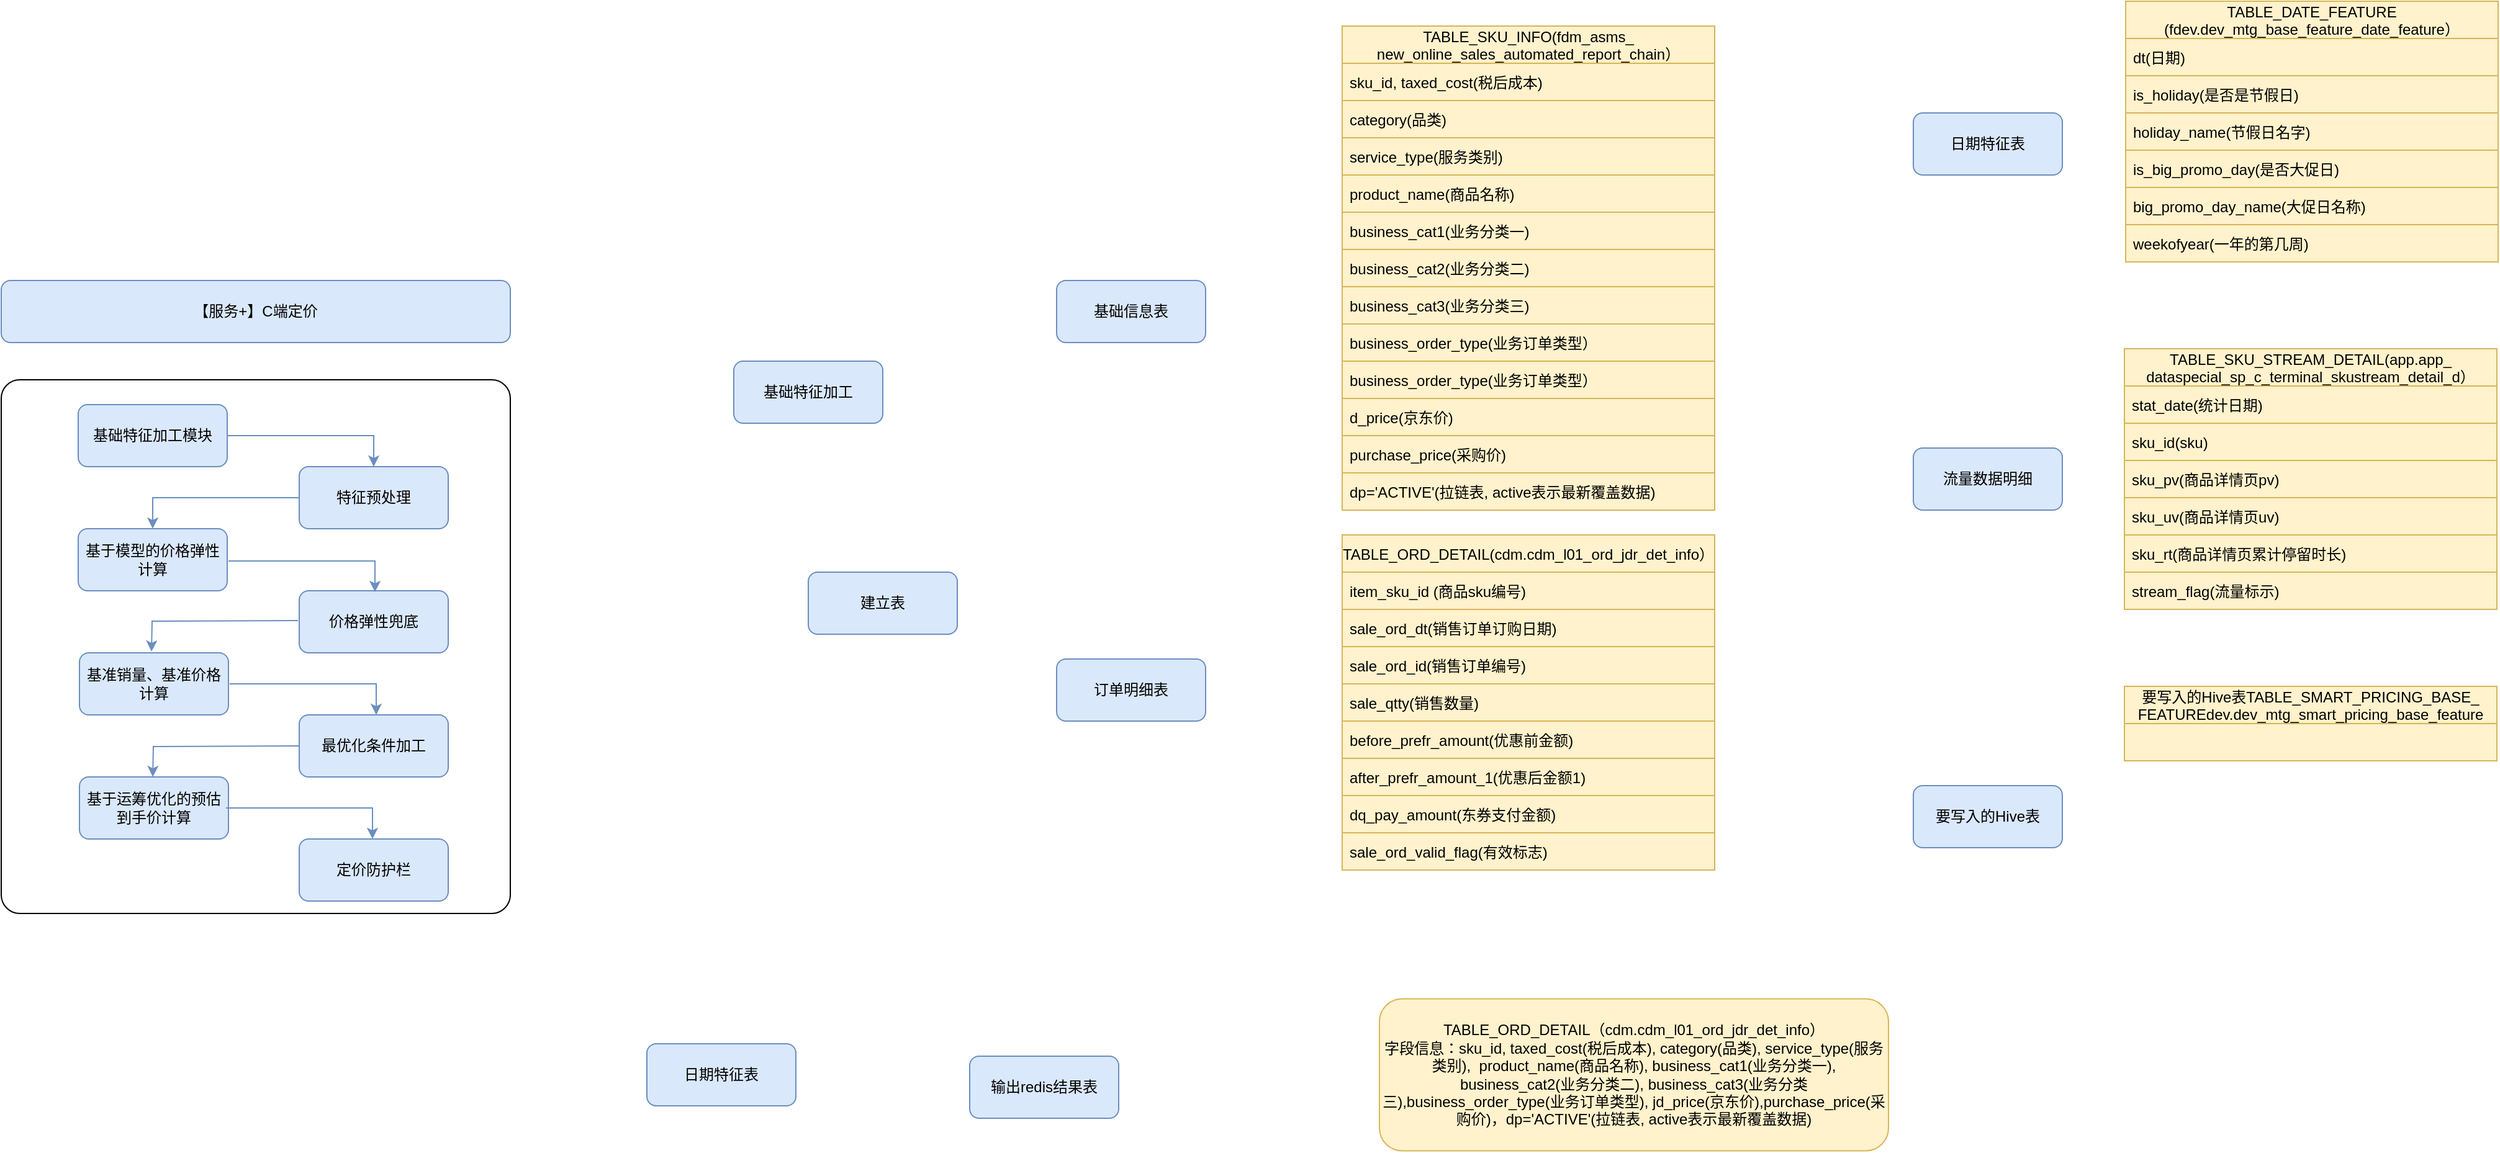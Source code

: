 <mxfile version="20.2.2" type="github">
  <diagram id="rA9bU17HEviZACzT6Bla" name="第 1 页">
    <mxGraphModel dx="1289" dy="2186" grid="1" gridSize="10" guides="1" tooltips="1" connect="1" arrows="1" fold="1" page="1" pageScale="1" pageWidth="827" pageHeight="1169" math="0" shadow="0">
      <root>
        <mxCell id="0" />
        <mxCell id="1" parent="0" />
        <mxCell id="YSsGzf-YjxrV3LL6Vg0g-29" value="" style="rounded=1;whiteSpace=wrap;html=1;enumerate=0;portConstraintRotation=1;fillStyle=auto;absoluteArcSize=1;arcSize=30;imageWidth=24;" parent="1" vertex="1">
          <mxGeometry x="50" y="155" width="410" height="430" as="geometry" />
        </mxCell>
        <mxCell id="YSsGzf-YjxrV3LL6Vg0g-1" value="基础特征加工模块" style="rounded=1;whiteSpace=wrap;html=1;fillColor=#dae8fc;strokeColor=#6c8ebf;" parent="1" vertex="1">
          <mxGeometry x="112" y="175" width="120" height="50" as="geometry" />
        </mxCell>
        <mxCell id="YSsGzf-YjxrV3LL6Vg0g-2" value="特征预处理" style="rounded=1;whiteSpace=wrap;html=1;fillColor=#dae8fc;strokeColor=#6c8ebf;" parent="1" vertex="1">
          <mxGeometry x="290" y="225" width="120" height="50" as="geometry" />
        </mxCell>
        <mxCell id="YSsGzf-YjxrV3LL6Vg0g-3" value="基于模型的价格弹性计算" style="rounded=1;whiteSpace=wrap;html=1;fillColor=#dae8fc;strokeColor=#6c8ebf;" parent="1" vertex="1">
          <mxGeometry x="112" y="275" width="120" height="50" as="geometry" />
        </mxCell>
        <mxCell id="YSsGzf-YjxrV3LL6Vg0g-4" value="价格弹性兜底" style="rounded=1;whiteSpace=wrap;html=1;fillColor=#dae8fc;strokeColor=#6c8ebf;" parent="1" vertex="1">
          <mxGeometry x="290" y="325" width="120" height="50" as="geometry" />
        </mxCell>
        <mxCell id="YSsGzf-YjxrV3LL6Vg0g-5" value="基准销量、基准价格计算" style="rounded=1;whiteSpace=wrap;html=1;fillColor=#dae8fc;strokeColor=#6c8ebf;" parent="1" vertex="1">
          <mxGeometry x="113" y="375" width="120" height="50" as="geometry" />
        </mxCell>
        <mxCell id="YSsGzf-YjxrV3LL6Vg0g-6" value="最优化条件加工" style="rounded=1;whiteSpace=wrap;html=1;fillColor=#dae8fc;strokeColor=#6c8ebf;" parent="1" vertex="1">
          <mxGeometry x="290" y="425" width="120" height="50" as="geometry" />
        </mxCell>
        <mxCell id="YSsGzf-YjxrV3LL6Vg0g-7" value="基于运筹优化的预估到手价计算" style="rounded=1;whiteSpace=wrap;html=1;fillColor=#dae8fc;strokeColor=#6c8ebf;" parent="1" vertex="1">
          <mxGeometry x="113" y="475" width="120" height="50" as="geometry" />
        </mxCell>
        <mxCell id="YSsGzf-YjxrV3LL6Vg0g-8" value="定价防护栏" style="rounded=1;whiteSpace=wrap;html=1;fillColor=#dae8fc;strokeColor=#6c8ebf;" parent="1" vertex="1">
          <mxGeometry x="290" y="525" width="120" height="50" as="geometry" />
        </mxCell>
        <mxCell id="YSsGzf-YjxrV3LL6Vg0g-9" value="【服务+】C端定价" style="rounded=1;whiteSpace=wrap;html=1;fillColor=#dae8fc;strokeColor=#6c8ebf;" parent="1" vertex="1">
          <mxGeometry x="50" y="75" width="410" height="50" as="geometry" />
        </mxCell>
        <mxCell id="YSsGzf-YjxrV3LL6Vg0g-17" value="" style="endArrow=classic;html=1;rounded=0;exitX=1;exitY=0.5;exitDx=0;exitDy=0;edgeStyle=orthogonalEdgeStyle;entryX=0.5;entryY=0;entryDx=0;entryDy=0;strokeColor=#6c8ebf;fillColor=#dae8fc;" parent="1" source="YSsGzf-YjxrV3LL6Vg0g-1" target="YSsGzf-YjxrV3LL6Vg0g-2" edge="1">
          <mxGeometry width="50" height="50" relative="1" as="geometry">
            <mxPoint x="233.0" y="65.0" as="sourcePoint" />
            <mxPoint x="350" y="215" as="targetPoint" />
            <Array as="points">
              <mxPoint x="350" y="200" />
            </Array>
          </mxGeometry>
        </mxCell>
        <mxCell id="YSsGzf-YjxrV3LL6Vg0g-18" value="" style="endArrow=classic;html=1;rounded=0;exitX=1;exitY=0.5;exitDx=0;exitDy=0;edgeStyle=orthogonalEdgeStyle;entryX=0.5;entryY=0;entryDx=0;entryDy=0;strokeColor=#6c8ebf;fillColor=#dae8fc;" parent="1" edge="1">
          <mxGeometry width="50" height="50" relative="1" as="geometry">
            <mxPoint x="234.0" y="400" as="sourcePoint" />
            <mxPoint x="352" y="425" as="targetPoint" />
            <Array as="points">
              <mxPoint x="352" y="400" />
            </Array>
          </mxGeometry>
        </mxCell>
        <mxCell id="YSsGzf-YjxrV3LL6Vg0g-19" value="" style="endArrow=classic;html=1;rounded=0;exitX=1;exitY=0.5;exitDx=0;exitDy=0;edgeStyle=orthogonalEdgeStyle;entryX=0.5;entryY=0;entryDx=0;entryDy=0;strokeColor=#6c8ebf;fillColor=#dae8fc;" parent="1" edge="1">
          <mxGeometry width="50" height="50" relative="1" as="geometry">
            <mxPoint x="233.0" y="301" as="sourcePoint" />
            <mxPoint x="351" y="326" as="targetPoint" />
            <Array as="points">
              <mxPoint x="351" y="301" />
            </Array>
          </mxGeometry>
        </mxCell>
        <mxCell id="YSsGzf-YjxrV3LL6Vg0g-21" value="" style="endArrow=classic;html=1;rounded=0;entryX=0.5;entryY=0;entryDx=0;entryDy=0;exitX=0;exitY=0.5;exitDx=0;exitDy=0;edgeStyle=orthogonalEdgeStyle;strokeColor=#6c8ebf;fillColor=#dae8fc;" parent="1" source="YSsGzf-YjxrV3LL6Vg0g-2" target="YSsGzf-YjxrV3LL6Vg0g-3" edge="1">
          <mxGeometry width="50" height="50" relative="1" as="geometry">
            <mxPoint y="310" as="sourcePoint" />
            <mxPoint x="122.0" y="310" as="targetPoint" />
          </mxGeometry>
        </mxCell>
        <mxCell id="YSsGzf-YjxrV3LL6Vg0g-22" value="" style="endArrow=classic;html=1;rounded=0;entryX=0.5;entryY=0;entryDx=0;entryDy=0;exitX=0;exitY=0.5;exitDx=0;exitDy=0;edgeStyle=orthogonalEdgeStyle;strokeColor=#6c8ebf;fillColor=#dae8fc;" parent="1" edge="1">
          <mxGeometry width="50" height="50" relative="1" as="geometry">
            <mxPoint x="289" y="349" as="sourcePoint" />
            <mxPoint x="171.0" y="374" as="targetPoint" />
          </mxGeometry>
        </mxCell>
        <mxCell id="YSsGzf-YjxrV3LL6Vg0g-23" value="" style="endArrow=classic;html=1;rounded=0;entryX=0.5;entryY=0;entryDx=0;entryDy=0;exitX=0;exitY=0.5;exitDx=0;exitDy=0;edgeStyle=orthogonalEdgeStyle;strokeColor=#6c8ebf;fillColor=#dae8fc;" parent="1" edge="1">
          <mxGeometry width="50" height="50" relative="1" as="geometry">
            <mxPoint x="290" y="450" as="sourcePoint" />
            <mxPoint x="172.0" y="475" as="targetPoint" />
          </mxGeometry>
        </mxCell>
        <mxCell id="YSsGzf-YjxrV3LL6Vg0g-25" value="" style="endArrow=classic;html=1;rounded=0;exitX=1;exitY=0.5;exitDx=0;exitDy=0;edgeStyle=orthogonalEdgeStyle;entryX=0.5;entryY=0;entryDx=0;entryDy=0;strokeColor=#6c8ebf;fillColor=#dae8fc;" parent="1" edge="1">
          <mxGeometry width="50" height="50" relative="1" as="geometry">
            <mxPoint x="231" y="500" as="sourcePoint" />
            <mxPoint x="349" y="525" as="targetPoint" />
            <Array as="points">
              <mxPoint x="349" y="500" />
            </Array>
          </mxGeometry>
        </mxCell>
        <mxCell id="k1O9Revn7S_Qjva8WgIn-1" value="基础特征加工" style="rounded=1;whiteSpace=wrap;html=1;fillColor=#dae8fc;strokeColor=#6c8ebf;" vertex="1" parent="1">
          <mxGeometry x="640" y="140" width="120" height="50" as="geometry" />
        </mxCell>
        <mxCell id="k1O9Revn7S_Qjva8WgIn-2" value="建立表" style="rounded=1;whiteSpace=wrap;html=1;fillColor=#dae8fc;strokeColor=#6c8ebf;" vertex="1" parent="1">
          <mxGeometry x="700" y="310" width="120" height="50" as="geometry" />
        </mxCell>
        <mxCell id="k1O9Revn7S_Qjva8WgIn-3" value="订单明细表" style="rounded=1;whiteSpace=wrap;html=1;fillColor=#dae8fc;strokeColor=#6c8ebf;" vertex="1" parent="1">
          <mxGeometry x="900" y="380" width="120" height="50" as="geometry" />
        </mxCell>
        <mxCell id="k1O9Revn7S_Qjva8WgIn-5" value="基础信息表" style="rounded=1;whiteSpace=wrap;html=1;fillColor=#dae8fc;strokeColor=#6c8ebf;" vertex="1" parent="1">
          <mxGeometry x="900" y="75" width="120" height="50" as="geometry" />
        </mxCell>
        <mxCell id="k1O9Revn7S_Qjva8WgIn-6" value="日期特征表" style="rounded=1;whiteSpace=wrap;html=1;fillColor=#dae8fc;strokeColor=#6c8ebf;" vertex="1" parent="1">
          <mxGeometry x="1590" y="-60" width="120" height="50" as="geometry" />
        </mxCell>
        <mxCell id="k1O9Revn7S_Qjva8WgIn-7" value="日期特征表" style="rounded=1;whiteSpace=wrap;html=1;fillColor=#dae8fc;strokeColor=#6c8ebf;" vertex="1" parent="1">
          <mxGeometry x="570" y="690" width="120" height="50" as="geometry" />
        </mxCell>
        <mxCell id="k1O9Revn7S_Qjva8WgIn-8" value="输出redis结果表" style="rounded=1;whiteSpace=wrap;html=1;fillColor=#dae8fc;strokeColor=#6c8ebf;" vertex="1" parent="1">
          <mxGeometry x="830" y="700" width="120" height="50" as="geometry" />
        </mxCell>
        <mxCell id="k1O9Revn7S_Qjva8WgIn-9" value="TABLE_ORD_DETAIL（cdm.cdm_l01_ord_jdr_det_info）&lt;br&gt;字段信息：sku_id,&amp;nbsp;taxed_cost(税后成本),&amp;nbsp;category(品类),&amp;nbsp;service_type(服务类别),&amp;nbsp; product_name(商品名称),&amp;nbsp;business_cat1(业务分类一),&lt;br&gt;business_cat2(业务分类二),&amp;nbsp;business_cat3(业务分类三),business_order_type(业务订单类型),&amp;nbsp;jd_price(京东价),purchase_price(采购价)，dp=&#39;ACTIVE&#39;(拉链表, active表示最新覆盖数据)" style="rounded=1;whiteSpace=wrap;html=1;fillColor=#fff2cc;strokeColor=#d6b656;" vertex="1" parent="1">
          <mxGeometry x="1160" y="653.75" width="410" height="122.5" as="geometry" />
        </mxCell>
        <mxCell id="k1O9Revn7S_Qjva8WgIn-10" value="TABLE_SKU_INFO(fdm_asms_&#xa;new_online_sales_automated_report_chain）" style="swimlane;fontStyle=0;childLayout=stackLayout;horizontal=1;startSize=30;horizontalStack=0;resizeParent=1;resizeParentMax=0;resizeLast=0;collapsible=1;marginBottom=0;fillColor=#fff2cc;strokeColor=#d6b656;" vertex="1" parent="1">
          <mxGeometry x="1130" y="-130" width="300" height="390" as="geometry">
            <mxRectangle x="1260" y="400" width="330" height="30" as="alternateBounds" />
          </mxGeometry>
        </mxCell>
        <mxCell id="k1O9Revn7S_Qjva8WgIn-11" value="sku_id, taxed_cost(税后成本)" style="text;strokeColor=#d6b656;fillColor=#fff2cc;align=left;verticalAlign=middle;spacingLeft=4;spacingRight=4;overflow=hidden;points=[[0,0.5],[1,0.5]];portConstraint=eastwest;rotatable=0;" vertex="1" parent="k1O9Revn7S_Qjva8WgIn-10">
          <mxGeometry y="30" width="300" height="30" as="geometry" />
        </mxCell>
        <mxCell id="k1O9Revn7S_Qjva8WgIn-12" value="category(品类)" style="text;strokeColor=#d6b656;fillColor=#fff2cc;align=left;verticalAlign=middle;spacingLeft=4;spacingRight=4;overflow=hidden;points=[[0,0.5],[1,0.5]];portConstraint=eastwest;rotatable=0;" vertex="1" parent="k1O9Revn7S_Qjva8WgIn-10">
          <mxGeometry y="60" width="300" height="30" as="geometry" />
        </mxCell>
        <mxCell id="k1O9Revn7S_Qjva8WgIn-13" value="service_type(服务类别)" style="text;strokeColor=#d6b656;fillColor=#fff2cc;align=left;verticalAlign=middle;spacingLeft=4;spacingRight=4;overflow=hidden;points=[[0,0.5],[1,0.5]];portConstraint=eastwest;rotatable=0;" vertex="1" parent="k1O9Revn7S_Qjva8WgIn-10">
          <mxGeometry y="90" width="300" height="30" as="geometry" />
        </mxCell>
        <mxCell id="k1O9Revn7S_Qjva8WgIn-20" value="product_name(商品名称)" style="text;strokeColor=#d6b656;fillColor=#fff2cc;align=left;verticalAlign=middle;spacingLeft=4;spacingRight=4;overflow=hidden;points=[[0,0.5],[1,0.5]];portConstraint=eastwest;rotatable=0;" vertex="1" parent="k1O9Revn7S_Qjva8WgIn-10">
          <mxGeometry y="120" width="300" height="30" as="geometry" />
        </mxCell>
        <mxCell id="k1O9Revn7S_Qjva8WgIn-21" value="business_cat1(业务分类一)" style="text;strokeColor=#d6b656;fillColor=#fff2cc;align=left;verticalAlign=middle;spacingLeft=4;spacingRight=4;overflow=hidden;points=[[0,0.5],[1,0.5]];portConstraint=eastwest;rotatable=0;" vertex="1" parent="k1O9Revn7S_Qjva8WgIn-10">
          <mxGeometry y="150" width="300" height="30" as="geometry" />
        </mxCell>
        <mxCell id="k1O9Revn7S_Qjva8WgIn-22" value="business_cat2(业务分类二)" style="text;strokeColor=#d6b656;fillColor=#fff2cc;align=left;verticalAlign=middle;spacingLeft=4;spacingRight=4;overflow=hidden;points=[[0,0.5],[1,0.5]];portConstraint=eastwest;rotatable=0;" vertex="1" parent="k1O9Revn7S_Qjva8WgIn-10">
          <mxGeometry y="180" width="300" height="30" as="geometry" />
        </mxCell>
        <mxCell id="k1O9Revn7S_Qjva8WgIn-23" value="business_cat3(业务分类三)" style="text;strokeColor=#d6b656;fillColor=#fff2cc;align=left;verticalAlign=middle;spacingLeft=4;spacingRight=4;overflow=hidden;points=[[0,0.5],[1,0.5]];portConstraint=eastwest;rotatable=0;" vertex="1" parent="k1O9Revn7S_Qjva8WgIn-10">
          <mxGeometry y="210" width="300" height="30" as="geometry" />
        </mxCell>
        <mxCell id="k1O9Revn7S_Qjva8WgIn-24" value="business_order_type(业务订单类型）" style="text;strokeColor=#d6b656;fillColor=#fff2cc;align=left;verticalAlign=middle;spacingLeft=4;spacingRight=4;overflow=hidden;points=[[0,0.5],[1,0.5]];portConstraint=eastwest;rotatable=0;" vertex="1" parent="k1O9Revn7S_Qjva8WgIn-10">
          <mxGeometry y="240" width="300" height="30" as="geometry" />
        </mxCell>
        <mxCell id="k1O9Revn7S_Qjva8WgIn-25" value="business_order_type(业务订单类型）" style="text;strokeColor=#d6b656;fillColor=#fff2cc;align=left;verticalAlign=middle;spacingLeft=4;spacingRight=4;overflow=hidden;points=[[0,0.5],[1,0.5]];portConstraint=eastwest;rotatable=0;" vertex="1" parent="k1O9Revn7S_Qjva8WgIn-10">
          <mxGeometry y="270" width="300" height="30" as="geometry" />
        </mxCell>
        <mxCell id="k1O9Revn7S_Qjva8WgIn-26" value="d_price(京东价)" style="text;strokeColor=#d6b656;fillColor=#fff2cc;align=left;verticalAlign=middle;spacingLeft=4;spacingRight=4;overflow=hidden;points=[[0,0.5],[1,0.5]];portConstraint=eastwest;rotatable=0;" vertex="1" parent="k1O9Revn7S_Qjva8WgIn-10">
          <mxGeometry y="300" width="300" height="30" as="geometry" />
        </mxCell>
        <mxCell id="k1O9Revn7S_Qjva8WgIn-27" value="purchase_price(采购价)" style="text;strokeColor=#d6b656;fillColor=#fff2cc;align=left;verticalAlign=middle;spacingLeft=4;spacingRight=4;overflow=hidden;points=[[0,0.5],[1,0.5]];portConstraint=eastwest;rotatable=0;" vertex="1" parent="k1O9Revn7S_Qjva8WgIn-10">
          <mxGeometry y="330" width="300" height="30" as="geometry" />
        </mxCell>
        <mxCell id="k1O9Revn7S_Qjva8WgIn-28" value="dp=&#39;ACTIVE&#39;(拉链表, active表示最新覆盖数据)" style="text;strokeColor=#d6b656;fillColor=#fff2cc;align=left;verticalAlign=middle;spacingLeft=4;spacingRight=4;overflow=hidden;points=[[0,0.5],[1,0.5]];portConstraint=eastwest;rotatable=0;" vertex="1" parent="k1O9Revn7S_Qjva8WgIn-10">
          <mxGeometry y="360" width="300" height="30" as="geometry" />
        </mxCell>
        <mxCell id="k1O9Revn7S_Qjva8WgIn-29" value="TABLE_ORD_DETAIL(cdm.cdm_l01_ord_jdr_det_info）" style="swimlane;fontStyle=0;childLayout=stackLayout;horizontal=1;startSize=30;horizontalStack=0;resizeParent=1;resizeParentMax=0;resizeLast=0;collapsible=1;marginBottom=0;fillColor=#fff2cc;strokeColor=#d6b656;" vertex="1" parent="1">
          <mxGeometry x="1130" y="280" width="300" height="270" as="geometry">
            <mxRectangle x="1130" y="280" width="330" height="30" as="alternateBounds" />
          </mxGeometry>
        </mxCell>
        <mxCell id="k1O9Revn7S_Qjva8WgIn-40" value="item_sku_id (商品sku编号)" style="text;strokeColor=#d6b656;fillColor=#fff2cc;align=left;verticalAlign=middle;spacingLeft=4;spacingRight=4;overflow=hidden;points=[[0,0.5],[1,0.5]];portConstraint=eastwest;rotatable=0;" vertex="1" parent="k1O9Revn7S_Qjva8WgIn-29">
          <mxGeometry y="30" width="300" height="30" as="geometry" />
        </mxCell>
        <mxCell id="k1O9Revn7S_Qjva8WgIn-49" value="sale_ord_dt(销售订单订购日期)" style="text;strokeColor=#d6b656;fillColor=#fff2cc;align=left;verticalAlign=middle;spacingLeft=4;spacingRight=4;overflow=hidden;points=[[0,0.5],[1,0.5]];portConstraint=eastwest;rotatable=0;" vertex="1" parent="k1O9Revn7S_Qjva8WgIn-29">
          <mxGeometry y="60" width="300" height="30" as="geometry" />
        </mxCell>
        <mxCell id="k1O9Revn7S_Qjva8WgIn-42" value="sale_ord_id(销售订单编号)" style="text;strokeColor=#d6b656;fillColor=#fff2cc;align=left;verticalAlign=middle;spacingLeft=4;spacingRight=4;overflow=hidden;points=[[0,0.5],[1,0.5]];portConstraint=eastwest;rotatable=0;" vertex="1" parent="k1O9Revn7S_Qjva8WgIn-29">
          <mxGeometry y="90" width="300" height="30" as="geometry" />
        </mxCell>
        <mxCell id="k1O9Revn7S_Qjva8WgIn-43" value="sale_qtty(销售数量)" style="text;strokeColor=#d6b656;fillColor=#fff2cc;align=left;verticalAlign=middle;spacingLeft=4;spacingRight=4;overflow=hidden;points=[[0,0.5],[1,0.5]];portConstraint=eastwest;rotatable=0;" vertex="1" parent="k1O9Revn7S_Qjva8WgIn-29">
          <mxGeometry y="120" width="300" height="30" as="geometry" />
        </mxCell>
        <mxCell id="k1O9Revn7S_Qjva8WgIn-44" value="before_prefr_amount(优惠前金额)" style="text;strokeColor=#d6b656;fillColor=#fff2cc;align=left;verticalAlign=middle;spacingLeft=4;spacingRight=4;overflow=hidden;points=[[0,0.5],[1,0.5]];portConstraint=eastwest;rotatable=0;" vertex="1" parent="k1O9Revn7S_Qjva8WgIn-29">
          <mxGeometry y="150" width="300" height="30" as="geometry" />
        </mxCell>
        <mxCell id="k1O9Revn7S_Qjva8WgIn-45" value="after_prefr_amount_1(优惠后金额1)" style="text;strokeColor=#d6b656;fillColor=#fff2cc;align=left;verticalAlign=middle;spacingLeft=4;spacingRight=4;overflow=hidden;points=[[0,0.5],[1,0.5]];portConstraint=eastwest;rotatable=0;" vertex="1" parent="k1O9Revn7S_Qjva8WgIn-29">
          <mxGeometry y="180" width="300" height="30" as="geometry" />
        </mxCell>
        <mxCell id="k1O9Revn7S_Qjva8WgIn-46" value="dq_pay_amount(东券支付金额)" style="text;strokeColor=#d6b656;fillColor=#fff2cc;align=left;verticalAlign=middle;spacingLeft=4;spacingRight=4;overflow=hidden;points=[[0,0.5],[1,0.5]];portConstraint=eastwest;rotatable=0;" vertex="1" parent="k1O9Revn7S_Qjva8WgIn-29">
          <mxGeometry y="210" width="300" height="30" as="geometry" />
        </mxCell>
        <mxCell id="k1O9Revn7S_Qjva8WgIn-48" value="sale_ord_valid_flag(有效标志)" style="text;strokeColor=#d6b656;fillColor=#fff2cc;align=left;verticalAlign=middle;spacingLeft=4;spacingRight=4;overflow=hidden;points=[[0,0.5],[1,0.5]];portConstraint=eastwest;rotatable=0;" vertex="1" parent="k1O9Revn7S_Qjva8WgIn-29">
          <mxGeometry y="240" width="300" height="30" as="geometry" />
        </mxCell>
        <mxCell id="k1O9Revn7S_Qjva8WgIn-50" value="TABLE_DATE_FEATURE&#xa;(fdev.dev_mtg_base_feature_date_feature）" style="swimlane;fontStyle=0;childLayout=stackLayout;horizontal=1;startSize=30;horizontalStack=0;resizeParent=1;resizeParentMax=0;resizeLast=0;collapsible=1;marginBottom=0;fillColor=#fff2cc;strokeColor=#d6b656;" vertex="1" parent="1">
          <mxGeometry x="1761" y="-150" width="300" height="210" as="geometry">
            <mxRectangle x="1260" y="400" width="330" height="30" as="alternateBounds" />
          </mxGeometry>
        </mxCell>
        <mxCell id="k1O9Revn7S_Qjva8WgIn-51" value="dt(日期)" style="text;strokeColor=#d6b656;fillColor=#fff2cc;align=left;verticalAlign=middle;spacingLeft=4;spacingRight=4;overflow=hidden;points=[[0,0.5],[1,0.5]];portConstraint=eastwest;rotatable=0;" vertex="1" parent="k1O9Revn7S_Qjva8WgIn-50">
          <mxGeometry y="30" width="300" height="30" as="geometry" />
        </mxCell>
        <mxCell id="k1O9Revn7S_Qjva8WgIn-63" value="is_holiday(是否是节假日)" style="text;strokeColor=#d6b656;fillColor=#fff2cc;align=left;verticalAlign=middle;spacingLeft=4;spacingRight=4;overflow=hidden;points=[[0,0.5],[1,0.5]];portConstraint=eastwest;rotatable=0;" vertex="1" parent="k1O9Revn7S_Qjva8WgIn-50">
          <mxGeometry y="60" width="300" height="30" as="geometry" />
        </mxCell>
        <mxCell id="k1O9Revn7S_Qjva8WgIn-64" value="holiday_name(节假日名字)" style="text;strokeColor=#d6b656;fillColor=#fff2cc;align=left;verticalAlign=middle;spacingLeft=4;spacingRight=4;overflow=hidden;points=[[0,0.5],[1,0.5]];portConstraint=eastwest;rotatable=0;" vertex="1" parent="k1O9Revn7S_Qjva8WgIn-50">
          <mxGeometry y="90" width="300" height="30" as="geometry" />
        </mxCell>
        <mxCell id="k1O9Revn7S_Qjva8WgIn-65" value="is_big_promo_day(是否大促日)" style="text;strokeColor=#d6b656;fillColor=#fff2cc;align=left;verticalAlign=middle;spacingLeft=4;spacingRight=4;overflow=hidden;points=[[0,0.5],[1,0.5]];portConstraint=eastwest;rotatable=0;" vertex="1" parent="k1O9Revn7S_Qjva8WgIn-50">
          <mxGeometry y="120" width="300" height="30" as="geometry" />
        </mxCell>
        <mxCell id="k1O9Revn7S_Qjva8WgIn-66" value="big_promo_day_name(大促日名称)" style="text;strokeColor=#d6b656;fillColor=#fff2cc;align=left;verticalAlign=middle;spacingLeft=4;spacingRight=4;overflow=hidden;points=[[0,0.5],[1,0.5]];portConstraint=eastwest;rotatable=0;" vertex="1" parent="k1O9Revn7S_Qjva8WgIn-50">
          <mxGeometry y="150" width="300" height="30" as="geometry" />
        </mxCell>
        <mxCell id="k1O9Revn7S_Qjva8WgIn-67" value="weekofyear(一年的第几周)" style="text;strokeColor=#d6b656;fillColor=#fff2cc;align=left;verticalAlign=middle;spacingLeft=4;spacingRight=4;overflow=hidden;points=[[0,0.5],[1,0.5]];portConstraint=eastwest;rotatable=0;" vertex="1" parent="k1O9Revn7S_Qjva8WgIn-50">
          <mxGeometry y="180" width="300" height="30" as="geometry" />
        </mxCell>
        <mxCell id="k1O9Revn7S_Qjva8WgIn-68" value="流量数据明细" style="rounded=1;whiteSpace=wrap;html=1;fillColor=#dae8fc;strokeColor=#6c8ebf;" vertex="1" parent="1">
          <mxGeometry x="1590" y="210" width="120" height="50" as="geometry" />
        </mxCell>
        <mxCell id="k1O9Revn7S_Qjva8WgIn-69" value="TABLE_SKU_STREAM_DETAIL(app.app_&#xa;dataspecial_sp_c_terminal_skustream_detail_d）" style="swimlane;fontStyle=0;childLayout=stackLayout;horizontal=1;startSize=30;horizontalStack=0;resizeParent=1;resizeParentMax=0;resizeLast=0;collapsible=1;marginBottom=0;fillColor=#fff2cc;strokeColor=#d6b656;" vertex="1" parent="1">
          <mxGeometry x="1760" y="130" width="300" height="210" as="geometry">
            <mxRectangle x="1260" y="400" width="330" height="30" as="alternateBounds" />
          </mxGeometry>
        </mxCell>
        <mxCell id="k1O9Revn7S_Qjva8WgIn-70" value="stat_date(统计日期)" style="text;strokeColor=#d6b656;fillColor=#fff2cc;align=left;verticalAlign=middle;spacingLeft=4;spacingRight=4;overflow=hidden;points=[[0,0.5],[1,0.5]];portConstraint=eastwest;rotatable=0;" vertex="1" parent="k1O9Revn7S_Qjva8WgIn-69">
          <mxGeometry y="30" width="300" height="30" as="geometry" />
        </mxCell>
        <mxCell id="k1O9Revn7S_Qjva8WgIn-76" value="sku_id(sku)" style="text;strokeColor=#d6b656;fillColor=#fff2cc;align=left;verticalAlign=middle;spacingLeft=4;spacingRight=4;overflow=hidden;points=[[0,0.5],[1,0.5]];portConstraint=eastwest;rotatable=0;" vertex="1" parent="k1O9Revn7S_Qjva8WgIn-69">
          <mxGeometry y="60" width="300" height="30" as="geometry" />
        </mxCell>
        <mxCell id="k1O9Revn7S_Qjva8WgIn-77" value="sku_pv(商品详情页pv)" style="text;strokeColor=#d6b656;fillColor=#fff2cc;align=left;verticalAlign=middle;spacingLeft=4;spacingRight=4;overflow=hidden;points=[[0,0.5],[1,0.5]];portConstraint=eastwest;rotatable=0;" vertex="1" parent="k1O9Revn7S_Qjva8WgIn-69">
          <mxGeometry y="90" width="300" height="30" as="geometry" />
        </mxCell>
        <mxCell id="k1O9Revn7S_Qjva8WgIn-78" value="sku_uv(商品详情页uv)" style="text;strokeColor=#d6b656;fillColor=#fff2cc;align=left;verticalAlign=middle;spacingLeft=4;spacingRight=4;overflow=hidden;points=[[0,0.5],[1,0.5]];portConstraint=eastwest;rotatable=0;" vertex="1" parent="k1O9Revn7S_Qjva8WgIn-69">
          <mxGeometry y="120" width="300" height="30" as="geometry" />
        </mxCell>
        <mxCell id="k1O9Revn7S_Qjva8WgIn-79" value="sku_rt(商品详情页累计停留时长)" style="text;strokeColor=#d6b656;fillColor=#fff2cc;align=left;verticalAlign=middle;spacingLeft=4;spacingRight=4;overflow=hidden;points=[[0,0.5],[1,0.5]];portConstraint=eastwest;rotatable=0;" vertex="1" parent="k1O9Revn7S_Qjva8WgIn-69">
          <mxGeometry y="150" width="300" height="30" as="geometry" />
        </mxCell>
        <mxCell id="k1O9Revn7S_Qjva8WgIn-80" value="stream_flag(流量标示)" style="text;strokeColor=#d6b656;fillColor=#fff2cc;align=left;verticalAlign=middle;spacingLeft=4;spacingRight=4;overflow=hidden;points=[[0,0.5],[1,0.5]];portConstraint=eastwest;rotatable=0;" vertex="1" parent="k1O9Revn7S_Qjva8WgIn-69">
          <mxGeometry y="180" width="300" height="30" as="geometry" />
        </mxCell>
        <mxCell id="k1O9Revn7S_Qjva8WgIn-81" value="要写入的Hive表TABLE_SMART_PRICING_BASE_&#xa;FEATUREdev.dev_mtg_smart_pricing_base_feature" style="swimlane;fontStyle=0;childLayout=stackLayout;horizontal=1;startSize=30;horizontalStack=0;resizeParent=1;resizeParentMax=0;resizeLast=0;collapsible=1;marginBottom=0;fillColor=#fff2cc;strokeColor=#d6b656;" vertex="1" parent="1">
          <mxGeometry x="1760" y="402" width="300" height="60" as="geometry">
            <mxRectangle x="1260" y="400" width="330" height="30" as="alternateBounds" />
          </mxGeometry>
        </mxCell>
        <mxCell id="k1O9Revn7S_Qjva8WgIn-86" value="" style="text;strokeColor=#d6b656;fillColor=#fff2cc;align=left;verticalAlign=middle;spacingLeft=4;spacingRight=4;overflow=hidden;points=[[0,0.5],[1,0.5]];portConstraint=eastwest;rotatable=0;" vertex="1" parent="k1O9Revn7S_Qjva8WgIn-81">
          <mxGeometry y="30" width="300" height="30" as="geometry" />
        </mxCell>
        <mxCell id="k1O9Revn7S_Qjva8WgIn-88" value="要写入的Hive表" style="rounded=1;whiteSpace=wrap;html=1;fillColor=#dae8fc;strokeColor=#6c8ebf;" vertex="1" parent="1">
          <mxGeometry x="1590" y="482" width="120" height="50" as="geometry" />
        </mxCell>
      </root>
    </mxGraphModel>
  </diagram>
</mxfile>
